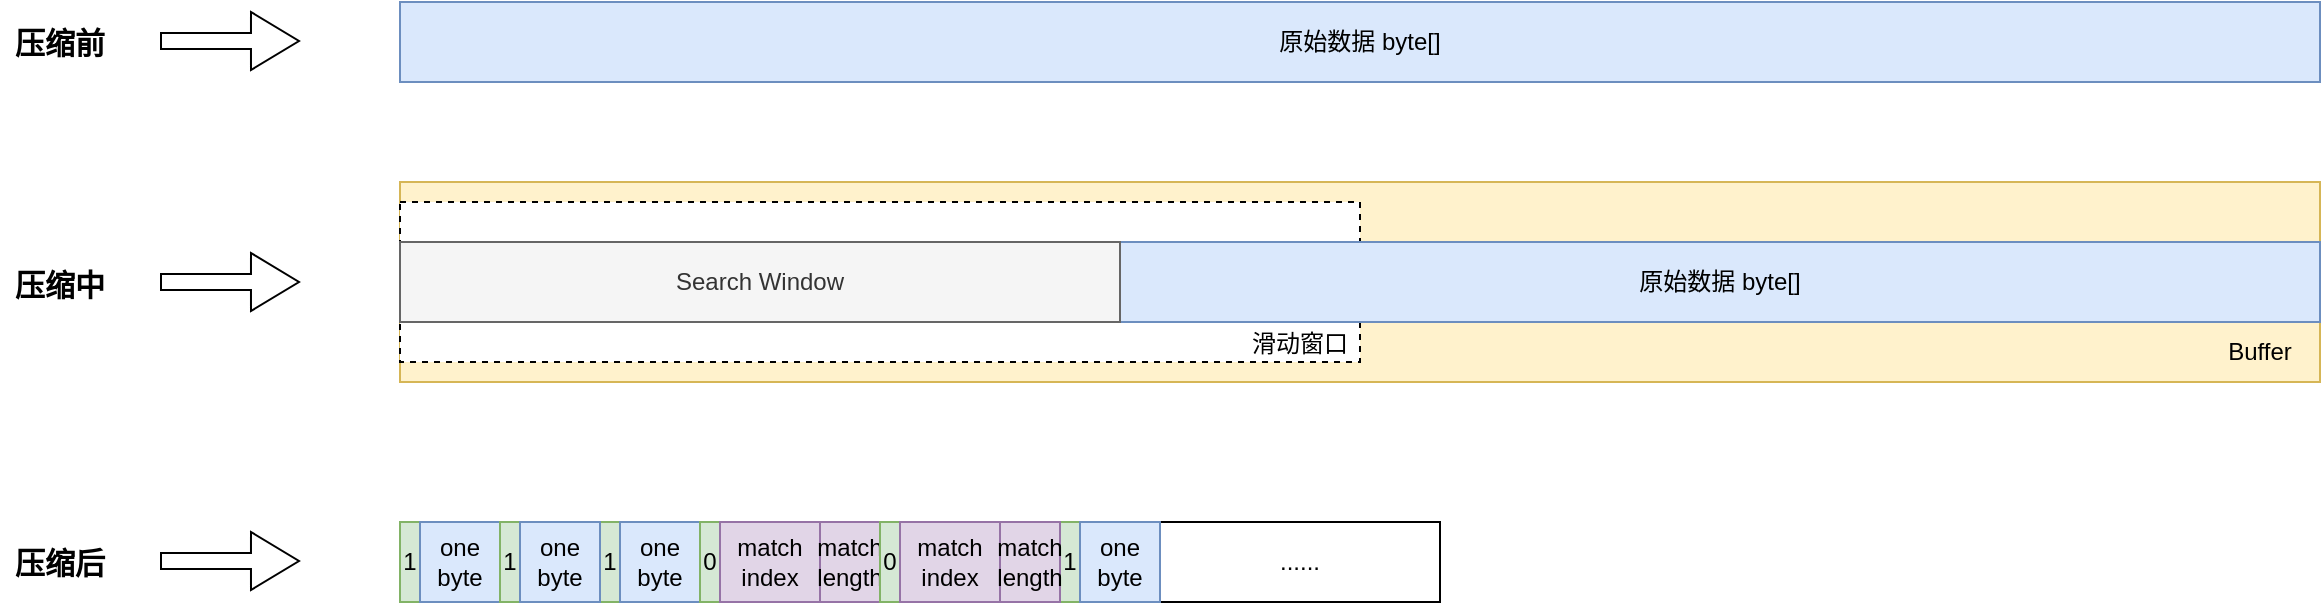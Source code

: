<mxfile version="22.1.21" type="github">
  <diagram name="第 1 页" id="bILNH9FkT7BqDJtDoxzQ">
    <mxGraphModel dx="2261" dy="771" grid="1" gridSize="10" guides="1" tooltips="1" connect="1" arrows="1" fold="1" page="1" pageScale="1" pageWidth="827" pageHeight="1169" math="0" shadow="0">
      <root>
        <mxCell id="0" />
        <mxCell id="1" parent="0" />
        <mxCell id="4c4bXw9lh5W2jgaI4jPR-8" value="" style="rounded=0;whiteSpace=wrap;html=1;fillColor=#fff2cc;strokeColor=#d6b656;" vertex="1" parent="1">
          <mxGeometry y="130" width="960" height="100" as="geometry" />
        </mxCell>
        <mxCell id="4c4bXw9lh5W2jgaI4jPR-5" value="" style="rounded=0;whiteSpace=wrap;html=1;fillColor=default;dashed=1;" vertex="1" parent="1">
          <mxGeometry y="140" width="480" height="80" as="geometry" />
        </mxCell>
        <mxCell id="4c4bXw9lh5W2jgaI4jPR-1" value="原始数据 byte[]" style="rounded=0;whiteSpace=wrap;html=1;fillColor=#dae8fc;strokeColor=#6c8ebf;" vertex="1" parent="1">
          <mxGeometry y="40" width="960" height="40" as="geometry" />
        </mxCell>
        <mxCell id="4c4bXw9lh5W2jgaI4jPR-3" value="原始数据 byte[]" style="rounded=0;whiteSpace=wrap;html=1;fillColor=#dae8fc;strokeColor=#6c8ebf;" vertex="1" parent="1">
          <mxGeometry x="360" y="160" width="600" height="40" as="geometry" />
        </mxCell>
        <mxCell id="4c4bXw9lh5W2jgaI4jPR-4" value="Search Window" style="rounded=0;whiteSpace=wrap;html=1;fillColor=#f5f5f5;fontColor=#333333;strokeColor=#666666;" vertex="1" parent="1">
          <mxGeometry y="160" width="360" height="40" as="geometry" />
        </mxCell>
        <mxCell id="4c4bXw9lh5W2jgaI4jPR-7" value="滑动窗口" style="text;html=1;strokeColor=none;fillColor=none;align=center;verticalAlign=middle;whiteSpace=wrap;rounded=0;" vertex="1" parent="1">
          <mxGeometry x="420" y="196" width="60" height="30" as="geometry" />
        </mxCell>
        <mxCell id="4c4bXw9lh5W2jgaI4jPR-9" value="Buffer" style="text;html=1;strokeColor=none;fillColor=none;align=center;verticalAlign=middle;whiteSpace=wrap;rounded=0;" vertex="1" parent="1">
          <mxGeometry x="900" y="200" width="60" height="30" as="geometry" />
        </mxCell>
        <mxCell id="4c4bXw9lh5W2jgaI4jPR-47" value="&lt;font style=&quot;font-size: 15px;&quot;&gt;&lt;b&gt;压缩前&lt;/b&gt;&lt;/font&gt;" style="text;html=1;strokeColor=none;fillColor=none;align=center;verticalAlign=middle;whiteSpace=wrap;rounded=0;" vertex="1" parent="1">
          <mxGeometry x="-200" y="40" width="60" height="40" as="geometry" />
        </mxCell>
        <mxCell id="4c4bXw9lh5W2jgaI4jPR-48" value="&lt;font style=&quot;font-size: 15px;&quot;&gt;&lt;b&gt;压缩中&lt;/b&gt;&lt;/font&gt;" style="text;html=1;strokeColor=none;fillColor=none;align=center;verticalAlign=middle;whiteSpace=wrap;rounded=0;" vertex="1" parent="1">
          <mxGeometry x="-200" y="161" width="60" height="39" as="geometry" />
        </mxCell>
        <mxCell id="4c4bXw9lh5W2jgaI4jPR-49" value="" style="group" vertex="1" connectable="0" parent="1">
          <mxGeometry y="300" width="520" height="40" as="geometry" />
        </mxCell>
        <mxCell id="4c4bXw9lh5W2jgaI4jPR-46" value="......" style="rounded=0;whiteSpace=wrap;html=1;" vertex="1" parent="4c4bXw9lh5W2jgaI4jPR-49">
          <mxGeometry x="380" width="140" height="40" as="geometry" />
        </mxCell>
        <mxCell id="4c4bXw9lh5W2jgaI4jPR-16" value="" style="group;fillColor=#dae8fc;strokeColor=#6c8ebf;" vertex="1" connectable="0" parent="4c4bXw9lh5W2jgaI4jPR-49">
          <mxGeometry width="50" height="40" as="geometry" />
        </mxCell>
        <mxCell id="4c4bXw9lh5W2jgaI4jPR-10" value="1" style="rounded=0;whiteSpace=wrap;html=1;fillColor=#d5e8d4;strokeColor=#82b366;" vertex="1" parent="4c4bXw9lh5W2jgaI4jPR-16">
          <mxGeometry width="10" height="40" as="geometry" />
        </mxCell>
        <mxCell id="4c4bXw9lh5W2jgaI4jPR-11" value="one&lt;br&gt;byte" style="rounded=0;whiteSpace=wrap;html=1;fillColor=#dae8fc;strokeColor=#6c8ebf;" vertex="1" parent="4c4bXw9lh5W2jgaI4jPR-16">
          <mxGeometry x="10" width="40" height="40" as="geometry" />
        </mxCell>
        <mxCell id="4c4bXw9lh5W2jgaI4jPR-17" value="" style="group;fillColor=#dae8fc;strokeColor=#6c8ebf;container=0;" vertex="1" connectable="0" parent="4c4bXw9lh5W2jgaI4jPR-49">
          <mxGeometry x="50" width="50" height="40" as="geometry" />
        </mxCell>
        <mxCell id="4c4bXw9lh5W2jgaI4jPR-21" value="1" style="rounded=0;whiteSpace=wrap;html=1;fillColor=#d5e8d4;strokeColor=#82b366;" vertex="1" parent="4c4bXw9lh5W2jgaI4jPR-49">
          <mxGeometry x="100" width="10" height="40" as="geometry" />
        </mxCell>
        <mxCell id="4c4bXw9lh5W2jgaI4jPR-22" value="one&lt;br&gt;byte" style="rounded=0;whiteSpace=wrap;html=1;fillColor=#dae8fc;strokeColor=#6c8ebf;" vertex="1" parent="4c4bXw9lh5W2jgaI4jPR-49">
          <mxGeometry x="110" width="40" height="40" as="geometry" />
        </mxCell>
        <mxCell id="4c4bXw9lh5W2jgaI4jPR-43" value="" style="group;fillColor=#dae8fc;strokeColor=#6c8ebf;container=0;" vertex="1" connectable="0" parent="4c4bXw9lh5W2jgaI4jPR-49">
          <mxGeometry x="330" width="50" height="40" as="geometry" />
        </mxCell>
        <mxCell id="4c4bXw9lh5W2jgaI4jPR-44" value="1" style="rounded=0;whiteSpace=wrap;html=1;fillColor=#d5e8d4;strokeColor=#82b366;" vertex="1" parent="4c4bXw9lh5W2jgaI4jPR-49">
          <mxGeometry x="330" width="10" height="40" as="geometry" />
        </mxCell>
        <mxCell id="4c4bXw9lh5W2jgaI4jPR-45" value="one&lt;br&gt;byte" style="rounded=0;whiteSpace=wrap;html=1;fillColor=#dae8fc;strokeColor=#6c8ebf;" vertex="1" parent="4c4bXw9lh5W2jgaI4jPR-49">
          <mxGeometry x="340" width="40" height="40" as="geometry" />
        </mxCell>
        <mxCell id="4c4bXw9lh5W2jgaI4jPR-18" value="1" style="rounded=0;whiteSpace=wrap;html=1;fillColor=#d5e8d4;strokeColor=#82b366;" vertex="1" parent="4c4bXw9lh5W2jgaI4jPR-49">
          <mxGeometry x="50" width="10" height="40" as="geometry" />
        </mxCell>
        <mxCell id="4c4bXw9lh5W2jgaI4jPR-19" value="one&lt;br&gt;byte" style="rounded=0;whiteSpace=wrap;html=1;fillColor=#dae8fc;strokeColor=#6c8ebf;" vertex="1" parent="4c4bXw9lh5W2jgaI4jPR-49">
          <mxGeometry x="60" width="40" height="40" as="geometry" />
        </mxCell>
        <mxCell id="4c4bXw9lh5W2jgaI4jPR-35" value="0" style="rounded=0;whiteSpace=wrap;html=1;fillColor=#d5e8d4;strokeColor=#82b366;" vertex="1" parent="4c4bXw9lh5W2jgaI4jPR-49">
          <mxGeometry x="150" width="10" height="40" as="geometry" />
        </mxCell>
        <mxCell id="4c4bXw9lh5W2jgaI4jPR-36" value="match index" style="rounded=0;whiteSpace=wrap;html=1;fillColor=#e1d5e7;strokeColor=#9673a6;" vertex="1" parent="4c4bXw9lh5W2jgaI4jPR-49">
          <mxGeometry x="160" width="50" height="40" as="geometry" />
        </mxCell>
        <mxCell id="4c4bXw9lh5W2jgaI4jPR-37" value="match length" style="rounded=0;whiteSpace=wrap;html=1;fillColor=#e1d5e7;strokeColor=#9673a6;" vertex="1" parent="4c4bXw9lh5W2jgaI4jPR-49">
          <mxGeometry x="210" width="30" height="40" as="geometry" />
        </mxCell>
        <mxCell id="4c4bXw9lh5W2jgaI4jPR-40" value="0" style="rounded=0;whiteSpace=wrap;html=1;fillColor=#d5e8d4;strokeColor=#82b366;" vertex="1" parent="4c4bXw9lh5W2jgaI4jPR-49">
          <mxGeometry x="240" width="10" height="40" as="geometry" />
        </mxCell>
        <mxCell id="4c4bXw9lh5W2jgaI4jPR-41" value="match index" style="rounded=0;whiteSpace=wrap;html=1;fillColor=#e1d5e7;strokeColor=#9673a6;" vertex="1" parent="4c4bXw9lh5W2jgaI4jPR-49">
          <mxGeometry x="250" width="50" height="40" as="geometry" />
        </mxCell>
        <mxCell id="4c4bXw9lh5W2jgaI4jPR-42" value="match length" style="rounded=0;whiteSpace=wrap;html=1;fillColor=#e1d5e7;strokeColor=#9673a6;" vertex="1" parent="4c4bXw9lh5W2jgaI4jPR-49">
          <mxGeometry x="300" width="30" height="40" as="geometry" />
        </mxCell>
        <mxCell id="4c4bXw9lh5W2jgaI4jPR-50" value="&lt;font style=&quot;font-size: 15px;&quot;&gt;&lt;b&gt;压缩后&lt;/b&gt;&lt;/font&gt;" style="text;html=1;strokeColor=none;fillColor=none;align=center;verticalAlign=middle;whiteSpace=wrap;rounded=0;" vertex="1" parent="1">
          <mxGeometry x="-200" y="300" width="60" height="40" as="geometry" />
        </mxCell>
        <mxCell id="4c4bXw9lh5W2jgaI4jPR-51" value="" style="shape=flexArrow;endArrow=classic;html=1;rounded=0;width=8;endSize=7.67;" edge="1" parent="1">
          <mxGeometry width="50" height="50" relative="1" as="geometry">
            <mxPoint x="-120" y="59.5" as="sourcePoint" />
            <mxPoint x="-50" y="59.5" as="targetPoint" />
          </mxGeometry>
        </mxCell>
        <mxCell id="4c4bXw9lh5W2jgaI4jPR-52" value="" style="shape=flexArrow;endArrow=classic;html=1;rounded=0;width=8;endSize=7.67;" edge="1" parent="1">
          <mxGeometry width="50" height="50" relative="1" as="geometry">
            <mxPoint x="-120" y="180" as="sourcePoint" />
            <mxPoint x="-50" y="180" as="targetPoint" />
          </mxGeometry>
        </mxCell>
        <mxCell id="4c4bXw9lh5W2jgaI4jPR-53" value="" style="shape=flexArrow;endArrow=classic;html=1;rounded=0;width=8;endSize=7.67;" edge="1" parent="1">
          <mxGeometry width="50" height="50" relative="1" as="geometry">
            <mxPoint x="-120" y="319.5" as="sourcePoint" />
            <mxPoint x="-50" y="319.5" as="targetPoint" />
          </mxGeometry>
        </mxCell>
      </root>
    </mxGraphModel>
  </diagram>
</mxfile>
